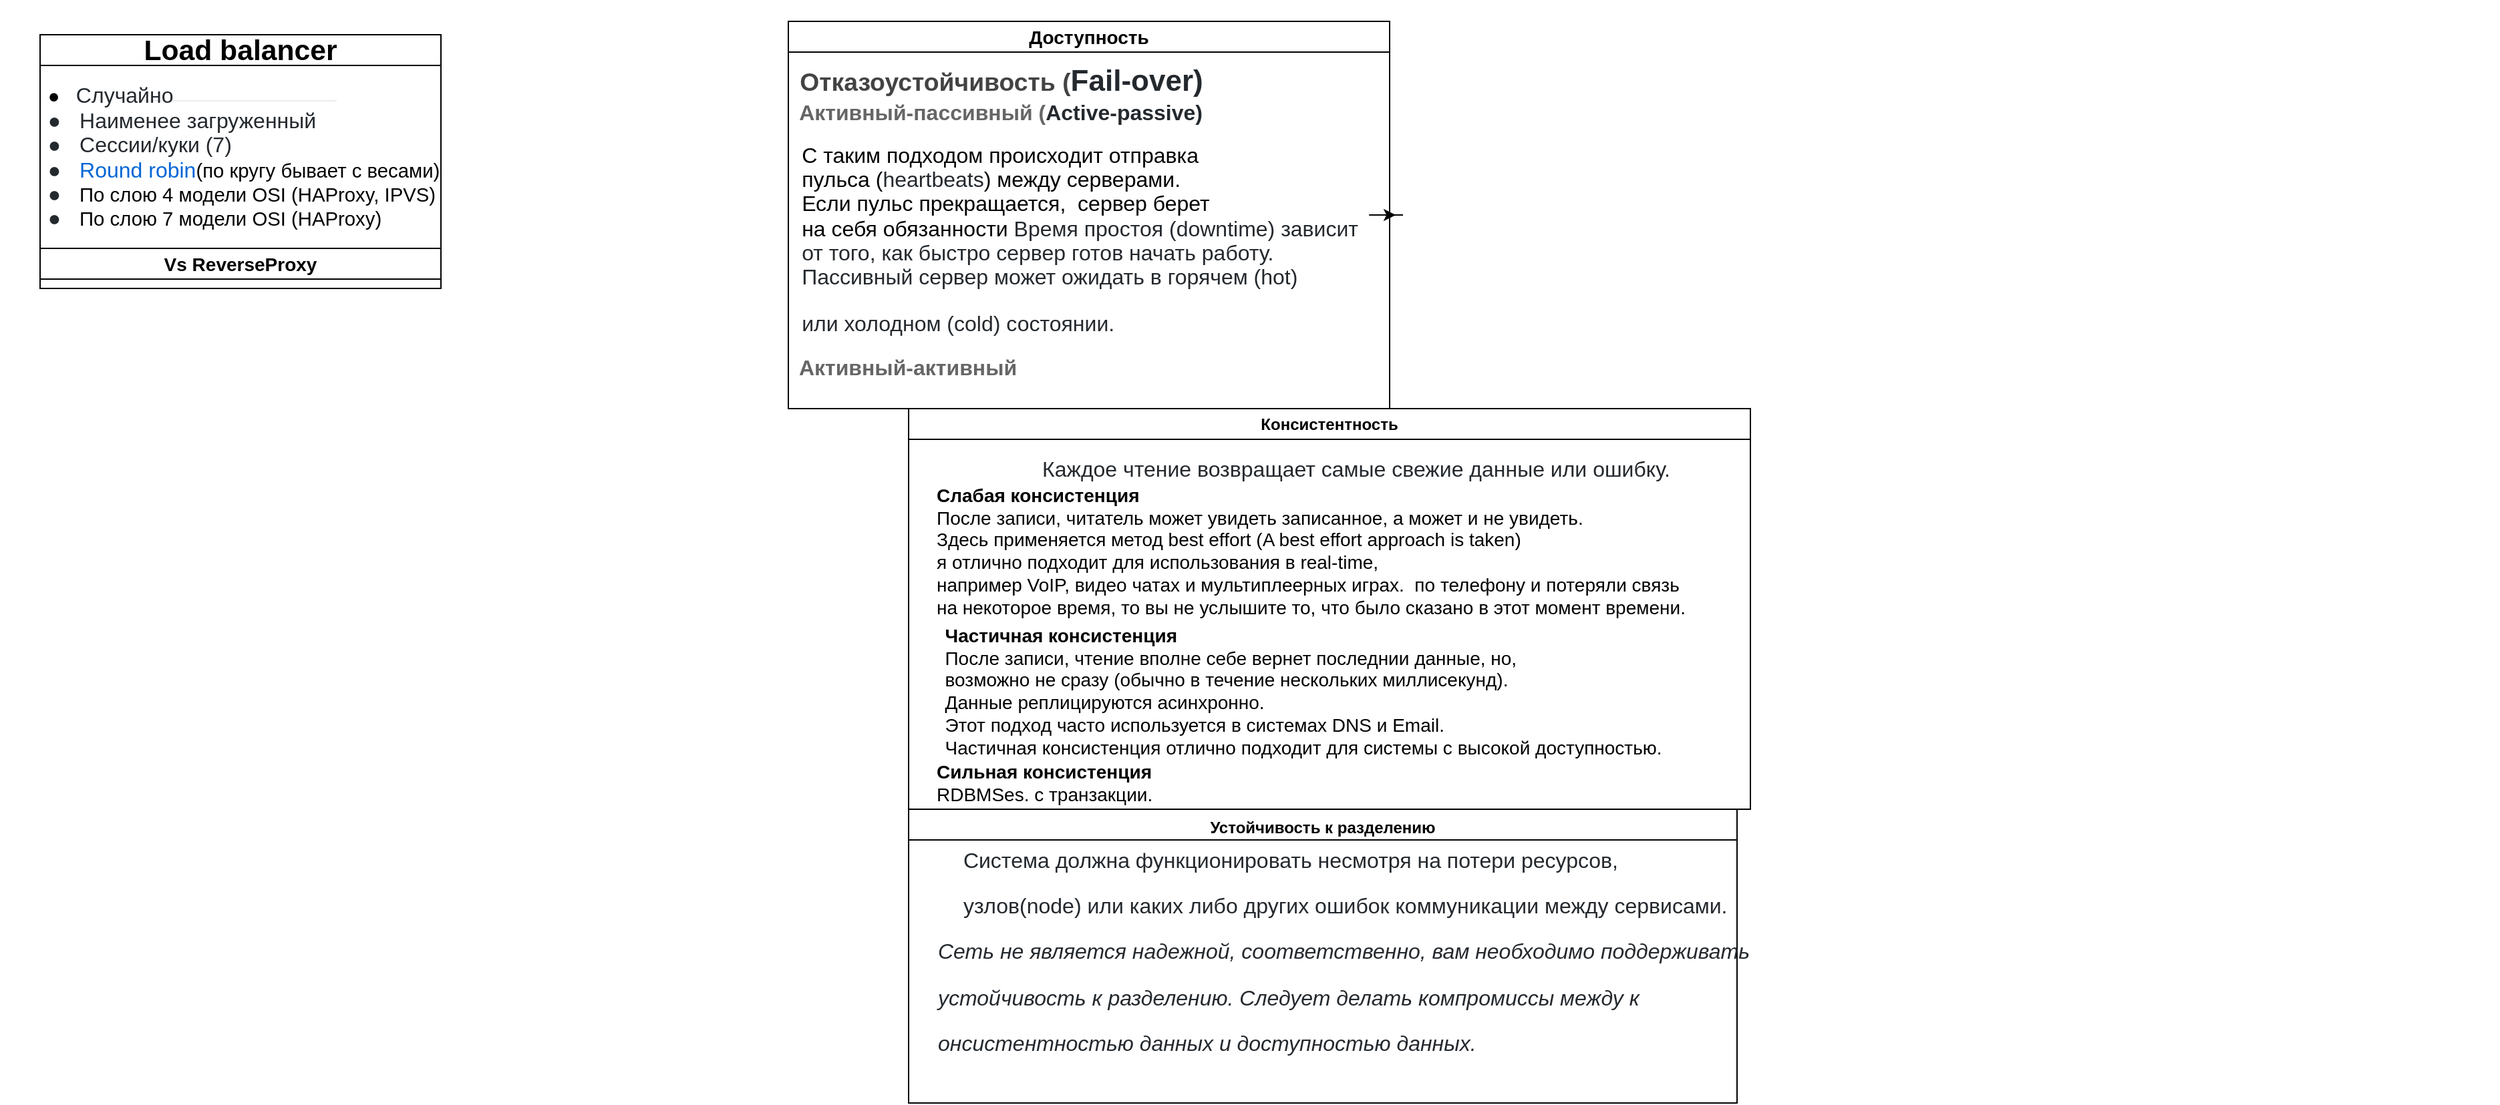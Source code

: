 <mxfile version="20.8.20" type="github">
  <diagram name="Page-1" id="G8Wqikg-6pwKdIPzxkzI">
    <mxGraphModel dx="1876" dy="1241" grid="1" gridSize="10" guides="1" tooltips="1" connect="1" arrows="1" fold="1" page="1" pageScale="1" pageWidth="1169" pageHeight="827" math="0" shadow="0">
      <root>
        <mxCell id="0" />
        <mxCell id="1" parent="0" />
        <mxCell id="COP01vaBlytFx2KbF6yr-29" value="" style="shape=image;imageAspect=0;aspect=fixed;verticalLabelPosition=bottom;verticalAlign=top;clipPath=inset(18.89% 29% 25.19% 26.67%);image=https://habrastorage.org/r/w1560/files/95d/da6/4a8/95dda64a80974b8f86c04072bfb2b424.png;" vertex="1" parent="1">
          <mxGeometry x="904.57" width="255.43" height="290" as="geometry" />
        </mxCell>
        <mxCell id="COP01vaBlytFx2KbF6yr-44" value="Консистентность" style="swimlane;whiteSpace=wrap;html=1;fontSize=12;" vertex="1" parent="1">
          <mxGeometry x="540" y="290" width="630" height="300" as="geometry" />
        </mxCell>
        <mxCell id="COP01vaBlytFx2KbF6yr-47" value="&lt;p style=&quot;margin: 18pt 0cm 12pt; line-height: 0%; break-after: auto; font-family: Arial, sans-serif; color: rgb(67, 67, 67); font-weight: normal; text-align: start; font-size: 14px;&quot;&gt;&lt;br&gt;&lt;/p&gt;" style="text;html=1;align=center;verticalAlign=middle;resizable=0;points=[];autosize=1;strokeColor=none;fillColor=none;fontSize=12;" vertex="1" parent="COP01vaBlytFx2KbF6yr-44">
          <mxGeometry x="1170" y="70" width="20" height="50" as="geometry" />
        </mxCell>
        <mxCell id="COP01vaBlytFx2KbF6yr-46" value="&lt;p style=&quot;margin: 0cm 0cm 0.0pt 35.45pt; line-height: 16.867px; font-size: 11pt; font-family: Arial, sans-serif; text-align: start; text-indent: -21.25pt;&quot; class=&quot;MsoNormal&quot;&gt;&lt;span style=&quot;font-size: 12pt; line-height: 18.4px; color: rgb(36, 41, 46);&quot;&gt;Каждое чтение возвращает самые свежие данные или ошибку.&lt;/span&gt;&lt;/p&gt;&lt;p style=&quot;margin: 0cm 0cm 0.0pt 35.45pt; line-height: 16.867px; font-size: 11pt; font-family: Arial, sans-serif; text-align: start; text-indent: -21.25pt;&quot; class=&quot;MsoNormal&quot;&gt;&lt;span style=&quot;font-size: 12pt; line-height: 18.4px; color: rgb(36, 41, 46);&quot;&gt;&lt;br&gt;&lt;/span&gt;&lt;/p&gt;" style="text;html=1;align=center;verticalAlign=middle;resizable=0;points=[];autosize=1;strokeColor=none;fillColor=none;fontSize=12;" vertex="1" parent="COP01vaBlytFx2KbF6yr-44">
          <mxGeometry x="70" y="30" width="510" height="50" as="geometry" />
        </mxCell>
        <mxCell id="COP01vaBlytFx2KbF6yr-49" value="&lt;p&gt;&lt;/p&gt;&lt;div style=&quot;text-align: left;&quot;&gt;&lt;span style=&quot;background-color: initial;&quot;&gt;&lt;b&gt;Частичная консистенция&lt;/b&gt;&lt;/span&gt;&lt;/div&gt;&lt;div style=&quot;text-align: left;&quot;&gt;&lt;span style=&quot;background-color: initial;&quot;&gt;После записи, чтение вполне себе вернет последнии данные, но,&amp;nbsp;&lt;/span&gt;&lt;/div&gt;&lt;div style=&quot;text-align: left;&quot;&gt;&lt;span style=&quot;background-color: initial;&quot;&gt;возможно не сразу (обычно в течение нескольких миллисекунд).&amp;nbsp;&lt;/span&gt;&lt;/div&gt;&lt;div style=&quot;text-align: left;&quot;&gt;&lt;span style=&quot;background-color: initial;&quot;&gt;Данные реплицируются асинхронно.&lt;/span&gt;&lt;/div&gt;&lt;div style=&quot;text-align: left;&quot;&gt;&lt;span style=&quot;background-color: initial;&quot;&gt;Этот подход часто используется в системах DNS и Email.&amp;nbsp;&lt;/span&gt;&lt;/div&gt;&lt;div style=&quot;text-align: left;&quot;&gt;&lt;span style=&quot;background-color: initial;&quot;&gt;Частичная консистенция отлично подходит для системы с высокой доступностью.&lt;/span&gt;&lt;/div&gt;&lt;p&gt;&lt;/p&gt;&lt;div&gt;&lt;br&gt;&lt;/div&gt;" style="text;html=1;align=center;verticalAlign=middle;resizable=0;points=[];autosize=1;strokeColor=none;fillColor=none;fontSize=14;" vertex="1" parent="COP01vaBlytFx2KbF6yr-44">
          <mxGeometry x="10" y="140" width="570" height="160" as="geometry" />
        </mxCell>
        <mxCell id="COP01vaBlytFx2KbF6yr-50" value="&lt;div&gt;&lt;br&gt;&lt;/div&gt;&lt;div&gt;&lt;b&gt;Сильная консистенция&lt;/b&gt;&lt;/div&gt;&lt;div&gt;&lt;span style=&quot;background-color: initial;&quot;&gt;RDBMSes. с&lt;/span&gt;&lt;span style=&quot;background-color: initial;&quot;&gt;&amp;nbsp;транзакции.&lt;/span&gt;&lt;/div&gt;&lt;div&gt;&lt;br&gt;&lt;/div&gt;" style="text;html=1;align=left;verticalAlign=middle;resizable=0;points=[];autosize=1;strokeColor=none;fillColor=none;fontSize=14;" vertex="1" parent="COP01vaBlytFx2KbF6yr-44">
          <mxGeometry x="19" y="240" width="190" height="80" as="geometry" />
        </mxCell>
        <mxCell id="COP01vaBlytFx2KbF6yr-48" value="&lt;div&gt;&lt;b&gt;Слабая консистенция&lt;/b&gt;&lt;/div&gt;&lt;div&gt;После записи, читатель может увидеть записанное, а может и не увидеть.&amp;nbsp;&lt;/div&gt;&lt;div&gt;Здесь применяется метод best effort (A best effort approach is taken)&lt;/div&gt;&lt;div&gt;&lt;span style=&quot;background-color: initial;&quot;&gt;я отлично подходит для использования в real-time,&amp;nbsp;&lt;/span&gt;&lt;br&gt;&lt;/div&gt;&lt;div&gt;например VoIP, видео чатах и мультиплеерных играх.&amp;nbsp;&lt;span style=&quot;background-color: initial;&quot;&gt;&amp;nbsp;по телефону и потеряли связь&amp;nbsp;&lt;/span&gt;&lt;/div&gt;&lt;div&gt;&lt;span style=&quot;background-color: initial;&quot;&gt;на некоторое время,&amp;nbsp;&lt;/span&gt;&lt;span style=&quot;background-color: initial;&quot;&gt;то вы не услышите то, что было сказано в этот момент времени.&amp;nbsp;&amp;nbsp;&lt;/span&gt;&lt;/div&gt;&lt;div&gt;&lt;br&gt;&lt;/div&gt;" style="text;html=1;align=left;verticalAlign=middle;resizable=0;points=[];autosize=1;strokeColor=none;fillColor=none;fontSize=14;" vertex="1" parent="COP01vaBlytFx2KbF6yr-44">
          <mxGeometry x="19" y="50" width="600" height="130" as="geometry" />
        </mxCell>
        <mxCell id="COP01vaBlytFx2KbF6yr-52" value="Доступность" style="swimlane;whiteSpace=wrap;html=1;fontSize=14;" vertex="1" parent="1">
          <mxGeometry x="450" width="450" height="290" as="geometry" />
        </mxCell>
        <mxCell id="COP01vaBlytFx2KbF6yr-53" value="&lt;h3 style=&quot;margin: 18pt 0cm 12pt -1.5pt; line-height: normal; break-after: auto; font-size: 14pt; font-family: Arial, sans-serif; color: rgb(67, 67, 67); font-weight: normal; text-align: start;&quot;&gt;&lt;b&gt;Отказоустойчивость (&lt;/b&gt;&lt;b&gt;&lt;span style=&quot;font-size: 16.5pt; color: rgb(36, 41, 46);&quot; lang=&quot;EN-GB&quot;&gt;Fail&lt;/span&gt;&lt;/b&gt;&lt;b&gt;&lt;span style=&quot;font-size: 16.5pt; color: rgb(36, 41, 46);&quot;&gt;-&lt;/span&gt;&lt;/b&gt;&lt;b&gt;&lt;span style=&quot;font-size: 16.5pt; color: rgb(36, 41, 46);&quot; lang=&quot;EN-GB&quot;&gt;over&lt;/span&gt;&lt;/b&gt;&lt;b&gt;&lt;span style=&quot;font-size: 16.5pt; color: rgb(36, 41, 46);&quot;&gt;)&lt;/span&gt;&lt;/b&gt;&lt;/h3&gt;" style="text;html=1;align=center;verticalAlign=middle;resizable=0;points=[];autosize=1;strokeColor=none;fillColor=none;fontSize=14;" vertex="1" parent="COP01vaBlytFx2KbF6yr-52">
          <mxGeometry width="320" height="80" as="geometry" />
        </mxCell>
        <mxCell id="COP01vaBlytFx2KbF6yr-55" value="&lt;h4 style=&quot;margin: 18pt 0cm 12pt -1.5pt; line-height: normal; break-after: auto; font-size: 12pt; font-family: Arial, sans-serif; color: rgb(102, 102, 102); font-weight: normal; text-align: start;&quot;&gt;&lt;b&gt;Активный-активный&lt;/b&gt;&lt;/h4&gt;" style="text;html=1;align=center;verticalAlign=middle;resizable=0;points=[];autosize=1;strokeColor=none;fillColor=none;fontSize=14;" vertex="1" parent="COP01vaBlytFx2KbF6yr-52">
          <mxGeometry y="220" width="180" height="70" as="geometry" />
        </mxCell>
        <mxCell id="COP01vaBlytFx2KbF6yr-54" value="&lt;h4 style=&quot;margin: 18pt 0cm 12pt -1.5pt; line-height: 80%; break-after: auto; font-size: 12pt; font-family: Arial, sans-serif; color: rgb(102, 102, 102); font-weight: normal; text-align: start;&quot;&gt;&lt;b&gt;Активный-пассивный (&lt;/b&gt;&lt;b&gt;&lt;span style=&quot;color: rgb(36, 41, 46);&quot; lang=&quot;EN-GB&quot;&gt;Active&lt;/span&gt;&lt;/b&gt;&lt;b&gt;&lt;span style=&quot;color: rgb(36, 41, 46);&quot;&gt;-&lt;/span&gt;&lt;/b&gt;&lt;b&gt;&lt;span style=&quot;color: rgb(36, 41, 46);&quot; lang=&quot;EN-GB&quot;&gt;passive&lt;/span&gt;&lt;/b&gt;&lt;b&gt;&lt;span style=&quot;color: rgb(36, 41, 46);&quot;&gt;)&lt;/span&gt;&lt;/b&gt;&lt;/h4&gt;&lt;p style=&quot;margin: 0cm 0cm 0.0pt; line-height: 80%; font-size: 11pt; font-family: Arial, sans-serif; text-align: start;&quot; class=&quot;MsoNormal&quot;&gt;&lt;span style=&quot;font-size: 12pt; line-height: 18.4px;&quot;&gt;С таким подходом происходит отправка&amp;nbsp;&lt;/span&gt;&lt;/p&gt;&lt;p style=&quot;margin: 0cm 0cm 0.0pt; line-height: 80%; font-size: 11pt; font-family: Arial, sans-serif; text-align: start;&quot; class=&quot;MsoNormal&quot;&gt;&lt;span style=&quot;font-size: 12pt; line-height: 18.4px;&quot;&gt;пульса (&lt;/span&gt;&lt;span style=&quot;font-size: 12pt; line-height: 18.4px; color: rgb(36, 41, 46);&quot; lang=&quot;EN-GB&quot;&gt;heartbeats&lt;/span&gt;&lt;span style=&quot;font-size: 12pt; line-height: 18.4px;&quot;&gt;)&amp;nbsp;&lt;/span&gt;&lt;span style=&quot;background-color: initial; font-size: 12pt; line-height: 18.4px;&quot;&gt;между серверами.&amp;nbsp;&lt;/span&gt;&lt;/p&gt;&lt;p style=&quot;margin: 0cm 0cm 0.0pt; line-height: 80%; font-size: 11pt; font-family: Arial, sans-serif; text-align: start;&quot; class=&quot;MsoNormal&quot;&gt;&lt;span style=&quot;background-color: initial; font-size: 12pt; line-height: 18.4px;&quot;&gt;Если пульс прекращается,&amp;nbsp; сервер берет&amp;nbsp;&lt;/span&gt;&lt;/p&gt;&lt;p style=&quot;margin: 0cm 0cm 0.0pt; line-height: 80%; font-size: 11pt; font-family: Arial, sans-serif; text-align: start;&quot; class=&quot;MsoNormal&quot;&gt;&lt;span style=&quot;background-color: initial; font-size: 12pt; line-height: 18.4px;&quot;&gt;на себя обязанности&amp;nbsp;&lt;/span&gt;&lt;span style=&quot;background-color: initial; font-size: 12pt; line-height: 18.4px; color: rgb(36, 41, 46);&quot;&gt;Время простоя (&lt;/span&gt;&lt;span style=&quot;background-color: initial; font-size: 12pt; line-height: 18.4px; color: rgb(36, 41, 46);&quot; lang=&quot;EN-GB&quot;&gt;downtime&lt;/span&gt;&lt;span style=&quot;background-color: initial; font-size: 12pt; line-height: 18.4px; color: rgb(36, 41, 46);&quot;&gt;) зависит&amp;nbsp;&lt;/span&gt;&lt;/p&gt;&lt;p style=&quot;margin: 0cm 0cm 0.0pt; line-height: 80%; font-size: 11pt; font-family: Arial, sans-serif; text-align: start;&quot; class=&quot;MsoNormal&quot;&gt;&lt;span style=&quot;background-color: initial; font-size: 12pt; line-height: 18.4px; color: rgb(36, 41, 46);&quot;&gt;от того, как быстро сервер готов начать работу.&amp;nbsp;&lt;/span&gt;&lt;/p&gt;&lt;p style=&quot;margin: 0cm 0cm 12pt; line-height: 85%; font-size: 11pt; font-family: Arial, sans-serif; text-align: start;&quot; class=&quot;MsoNormal&quot;&gt;&lt;span style=&quot;font-size: 12pt; line-height: 18.4px; color: rgb(36, 41, 46);&quot;&gt;Пассивный сервер может ожидать в горячем (&lt;/span&gt;&lt;span style=&quot;font-size: 12pt; line-height: 18.4px; color: rgb(36, 41, 46);&quot; lang=&quot;EN-GB&quot;&gt;hot&lt;/span&gt;&lt;span style=&quot;font-size: 12pt; line-height: 18.4px; color: rgb(36, 41, 46);&quot;&gt;)&amp;nbsp;&lt;/span&gt;&lt;/p&gt;&lt;p style=&quot;margin: 0cm 0cm 12pt; line-height: 85%; font-size: 11pt; font-family: Arial, sans-serif; text-align: start;&quot; class=&quot;MsoNormal&quot;&gt;&lt;span style=&quot;background-color: initial; font-size: 12pt; line-height: 18.4px; color: rgb(36, 41, 46);&quot;&gt;или холодном (&lt;/span&gt;&lt;span style=&quot;background-color: initial; font-size: 12pt; line-height: 18.4px; color: rgb(36, 41, 46);&quot; lang=&quot;EN-GB&quot;&gt;cold&lt;/span&gt;&lt;span style=&quot;background-color: initial; font-size: 12pt; line-height: 18.4px; color: rgb(36, 41, 46);&quot;&gt;) состоянии.&lt;/span&gt;&lt;/p&gt;" style="text;html=1;align=center;verticalAlign=middle;resizable=0;points=[];autosize=1;strokeColor=none;fillColor=none;fontSize=14;" vertex="1" parent="COP01vaBlytFx2KbF6yr-52">
          <mxGeometry y="30" width="440" height="230" as="geometry" />
        </mxCell>
        <mxCell id="COP01vaBlytFx2KbF6yr-56" value="" style="edgeStyle=orthogonalEdgeStyle;rounded=0;orthogonalLoop=1;jettySize=auto;html=1;fontSize=14;" edge="1" parent="1" source="COP01vaBlytFx2KbF6yr-54" target="COP01vaBlytFx2KbF6yr-29">
          <mxGeometry relative="1" as="geometry" />
        </mxCell>
        <mxCell id="COP01vaBlytFx2KbF6yr-58" value="Устойчивость к разделению&lt;span style=&quot;font-size: medium; font-weight: 400; text-align: start;&quot;&gt;&lt;/span&gt;" style="swimlane;whiteSpace=wrap;html=1;fontSize=12;" vertex="1" parent="1">
          <mxGeometry x="540" y="590" width="620" height="220" as="geometry" />
        </mxCell>
        <mxCell id="COP01vaBlytFx2KbF6yr-59" value="&lt;p style=&quot;margin: 18pt 0cm 12pt; line-height: 0%; break-after: auto; font-family: Arial, sans-serif; color: rgb(67, 67, 67); font-weight: normal; text-align: start; font-size: 14px;&quot;&gt;&lt;br&gt;&lt;/p&gt;" style="text;html=1;align=center;verticalAlign=middle;resizable=0;points=[];autosize=1;strokeColor=none;fillColor=none;fontSize=12;" vertex="1" parent="COP01vaBlytFx2KbF6yr-58">
          <mxGeometry x="1170" y="70" width="20" height="50" as="geometry" />
        </mxCell>
        <mxCell id="COP01vaBlytFx2KbF6yr-64" value="&lt;p style=&quot;margin: 0cm 0cm 12pt 35.45pt; line-height: 16.867px; font-size: 11pt; font-family: Arial, sans-serif; text-indent: -21.25pt;&quot; class=&quot;MsoNormal&quot;&gt;&lt;span style=&quot;font-size: 12pt; line-height: 18.4px; color: rgb(36, 41, 46);&quot;&gt;Система должна функционировать несмотря на потери ресурсов,&amp;nbsp;&lt;/span&gt;&lt;/p&gt;&lt;p style=&quot;margin: 0cm 0cm 12pt 35.45pt; line-height: 16.867px; font-size: 11pt; font-family: Arial, sans-serif; text-indent: -21.25pt;&quot; class=&quot;MsoNormal&quot;&gt;&lt;span style=&quot;text-indent: -21.25pt; background-color: initial; font-size: 12pt; line-height: 18.4px; color: rgb(36, 41, 46);&quot;&gt;узлов(&lt;/span&gt;&lt;span style=&quot;text-indent: -21.25pt; background-color: initial; font-size: 12pt; line-height: 18.4px; color: rgb(36, 41, 46);&quot; lang=&quot;EN-GB&quot;&gt;node&lt;/span&gt;&lt;span style=&quot;text-indent: -21.25pt; background-color: initial; font-size: 12pt; line-height: 18.4px; color: rgb(36, 41, 46);&quot;&gt;) или каких либо других ошибок коммуникации между сервисами.&lt;/span&gt;&lt;/p&gt;&lt;p style=&quot;margin: 0cm 0cm 12pt; line-height: 16.867px; font-size: 11pt; font-family: Arial, sans-serif;&quot; class=&quot;MsoNormal&quot;&gt;&lt;i&gt;&lt;span style=&quot;font-size: 12pt; line-height: 18.4px; color: rgb(36, 41, 46);&quot;&gt;Сеть не является надежной, соответственно, вам необходимо поддерживать&amp;nbsp;&lt;/span&gt;&lt;/i&gt;&lt;/p&gt;&lt;p style=&quot;margin: 0cm 0cm 12pt; line-height: 16.867px; font-size: 11pt; font-family: Arial, sans-serif;&quot; class=&quot;MsoNormal&quot;&gt;&lt;i&gt;&lt;span style=&quot;font-size: 12pt; line-height: 18.4px; color: rgb(36, 41, 46);&quot;&gt;устойчивость к разделению. Следует делать компромиссы между к&lt;/span&gt;&lt;/i&gt;&lt;/p&gt;&lt;p style=&quot;margin: 0cm 0cm 12pt; line-height: 16.867px; font-size: 11pt; font-family: Arial, sans-serif;&quot; class=&quot;MsoNormal&quot;&gt;&lt;i&gt;&lt;span style=&quot;font-size: 12pt; line-height: 18.4px; color: rgb(36, 41, 46);&quot;&gt;онсистентностью данных и доступностью данных.&lt;/span&gt;&lt;/i&gt;&lt;/p&gt;" style="text;html=1;align=left;verticalAlign=middle;resizable=0;points=[];autosize=1;strokeColor=none;fillColor=none;fontSize=14;" vertex="1" parent="COP01vaBlytFx2KbF6yr-58">
          <mxGeometry x="20" y="20" width="640" height="190" as="geometry" />
        </mxCell>
        <mxCell id="COP01vaBlytFx2KbF6yr-66" value="&lt;div style=&quot;font-size: medium; font-weight: 400; text-align: start; border-top: none; border-right: none; border-left: none; border-image: initial; border-bottom: 1pt solid rgb(234, 236, 239); padding: 0cm 0cm 5pt;&quot;&gt;&lt;h2 style=&quot;margin: 18pt 0cm 12pt; line-height: 26.667px; break-after: auto; font-size: 16pt; font-family: Arial, sans-serif; font-weight: normal; border: none; padding: 0cm;&quot;&gt;&lt;b&gt;Load balancer&lt;/b&gt;&lt;/h2&gt;&lt;/div&gt;" style="swimlane;whiteSpace=wrap;html=1;fontSize=14;" vertex="1" parent="1">
          <mxGeometry x="-110" y="10" width="300" height="160" as="geometry" />
        </mxCell>
        <mxCell id="COP01vaBlytFx2KbF6yr-67" value="&lt;p style=&quot;margin: 0cm 0cm 0.0pt 36pt; line-height: 16.867px; font-size: 11pt; font-family: Arial, sans-serif; text-align: start; text-indent: -18pt;&quot; class=&quot;MsoNormal&quot;&gt;●&amp;nbsp; &amp;nbsp;&lt;span style=&quot;font-size: 12pt; line-height: 18.4px; color: rgb(36, 41, 46);&quot; lang=&quot;EN-GB&quot;&gt;&lt;/span&gt;&lt;span style=&quot;font-size: 12pt; line-height: 18.4px; color: rgb(36, 41, 46);&quot; lang=&quot;EN-GB&quot;&gt;Случайно&lt;/span&gt;&lt;span lang=&quot;EN-GB&quot;&gt;&lt;/span&gt;&lt;/p&gt;&lt;p style=&quot;margin: 0cm 0cm 0.0pt 36pt; line-height: 16.867px; font-size: 11pt; font-family: Arial, sans-serif; text-align: start; text-indent: -18pt;&quot; class=&quot;MsoNormal&quot;&gt;&lt;span style=&quot;font-size: 12pt; line-height: 18.4px; color: rgb(36, 41, 46);&quot; lang=&quot;EN-GB&quot;&gt;●&lt;span style=&quot;font-variant-numeric: normal; font-variant-east-asian: normal; font-stretch: normal; font-size: 7pt; line-height: normal; font-family: &amp;quot;Times New Roman&amp;quot;;&quot;&gt;&amp;nbsp;&amp;nbsp;&amp;nbsp;&amp;nbsp;&amp;nbsp; &lt;/span&gt;&lt;/span&gt;&lt;span style=&quot;font-size: 12pt; line-height: 18.4px; color: rgb(36, 41, 46);&quot; lang=&quot;EN-GB&quot;&gt;Наименее загруженный&lt;/span&gt;&lt;span lang=&quot;EN-GB&quot;&gt;&lt;/span&gt;&lt;/p&gt;&lt;p style=&quot;margin: 0cm 0cm 0.0pt 36pt; line-height: 16.867px; font-size: 11pt; font-family: Arial, sans-serif; text-align: start; text-indent: -18pt;&quot; class=&quot;MsoNormal&quot;&gt;&lt;span style=&quot;font-size: 12pt; line-height: 18.4px; color: rgb(36, 41, 46);&quot; lang=&quot;EN-GB&quot;&gt;●&lt;span style=&quot;font-variant-numeric: normal; font-variant-east-asian: normal; font-stretch: normal; font-size: 7pt; line-height: normal; font-family: &amp;quot;Times New Roman&amp;quot;;&quot;&gt;&amp;nbsp;&amp;nbsp;&amp;nbsp;&amp;nbsp;&amp;nbsp; &lt;/span&gt;&lt;/span&gt;&lt;span style=&quot;font-size: 12pt; line-height: 18.4px; color: rgb(36, 41, 46);&quot; lang=&quot;EN-GB&quot;&gt;Сессии/куки (7)&lt;/span&gt;&lt;span lang=&quot;EN-GB&quot;&gt;&lt;/span&gt;&lt;/p&gt;&lt;p style=&quot;margin: 0cm 0cm 0.0pt 36pt; line-height: 16.867px; font-size: 11pt; font-family: Arial, sans-serif; text-align: start; text-indent: -18pt;&quot; class=&quot;MsoNormal&quot;&gt;&lt;span style=&quot;font-size: 12pt; line-height: 18.4px; color: rgb(36, 41, 46);&quot; lang=&quot;EN-GB&quot;&gt;●&lt;span style=&quot;font-variant-numeric: normal; font-variant-east-asian: normal; font-stretch: normal; font-size: 7pt; line-height: normal; font-family: &amp;quot;Times New Roman&amp;quot;;&quot;&gt;&amp;nbsp;&amp;nbsp;&amp;nbsp;&amp;nbsp;&amp;nbsp; &lt;/span&gt;&lt;/span&gt;&lt;span lang=&quot;EN-GB&quot;&gt;&lt;span style=&quot;font-size: 12pt; line-height: 18.4px; color: rgb(3, 102, 214);&quot;&gt;Round robin&lt;/span&gt;&lt;a href=&quot;http://g33kinfo.com/info/archives/2657&quot;&gt;&lt;span style=&quot;text-decoration-line: none;&quot;&gt;&lt;/span&gt;&lt;/a&gt;(по кругу бывает с весами)&lt;/span&gt;&lt;/p&gt;&lt;p style=&quot;margin: 0cm 0cm 0.0pt 36pt; line-height: 16.867px; font-size: 11pt; font-family: Arial, sans-serif; text-align: start; text-indent: -18pt;&quot; class=&quot;MsoNormal&quot;&gt;&lt;span style=&quot;font-size: 12pt; line-height: 18.4px; color: rgb(36, 41, 46);&quot; lang=&quot;EN-GB&quot;&gt;●&lt;span style=&quot;font-variant-numeric: normal; font-variant-east-asian: normal; font-stretch: normal; font-size: 7pt; line-height: normal; font-family: &amp;quot;Times New Roman&amp;quot;;&quot;&gt;&amp;nbsp;&amp;nbsp;&amp;nbsp;&amp;nbsp;&amp;nbsp; &lt;/span&gt;&lt;/span&gt;&lt;span lang=&quot;EN-GB&quot;&gt;По слою 4 модели OSI (HAProxy, IPVS)&lt;a href=&quot;https://github.com/donnemartin/system-design-primer#layer-4-load-balancing&quot;&gt;&lt;span style=&quot;text-decoration-line: none;&quot;&gt;&lt;/span&gt;&lt;/a&gt;&lt;/span&gt;&lt;/p&gt;&lt;p style=&quot;margin: 0cm 0cm 12pt 36pt; line-height: 16.867px; font-size: 11pt; font-family: Arial, sans-serif; text-align: start; text-indent: -18pt;&quot; class=&quot;MsoNormal&quot;&gt;&lt;span style=&quot;font-size: 12pt; line-height: 18.4px; color: rgb(36, 41, 46);&quot; lang=&quot;EN-GB&quot;&gt;●&lt;span style=&quot;font-variant-numeric: normal; font-variant-east-asian: normal; font-stretch: normal; font-size: 7pt; line-height: normal; font-family: &amp;quot;Times New Roman&amp;quot;;&quot;&gt;&amp;nbsp;&amp;nbsp;&amp;nbsp;&amp;nbsp;&amp;nbsp; &lt;/span&gt;&lt;/span&gt;&lt;span lang=&quot;EN-GB&quot;&gt;По слою 7 модели OSI (HAProxy)&lt;/span&gt;&lt;/p&gt;" style="text;html=1;align=center;verticalAlign=middle;resizable=0;points=[];autosize=1;strokeColor=none;fillColor=none;fontSize=14;" vertex="1" parent="1">
          <mxGeometry x="-140" y="40" width="340" height="140" as="geometry" />
        </mxCell>
        <mxCell id="COP01vaBlytFx2KbF6yr-68" value="Vs ReverseProxy" style="swimlane;whiteSpace=wrap;html=1;fontSize=14;" vertex="1" parent="1">
          <mxGeometry x="-110" y="170" width="300" height="30" as="geometry" />
        </mxCell>
      </root>
    </mxGraphModel>
  </diagram>
</mxfile>
